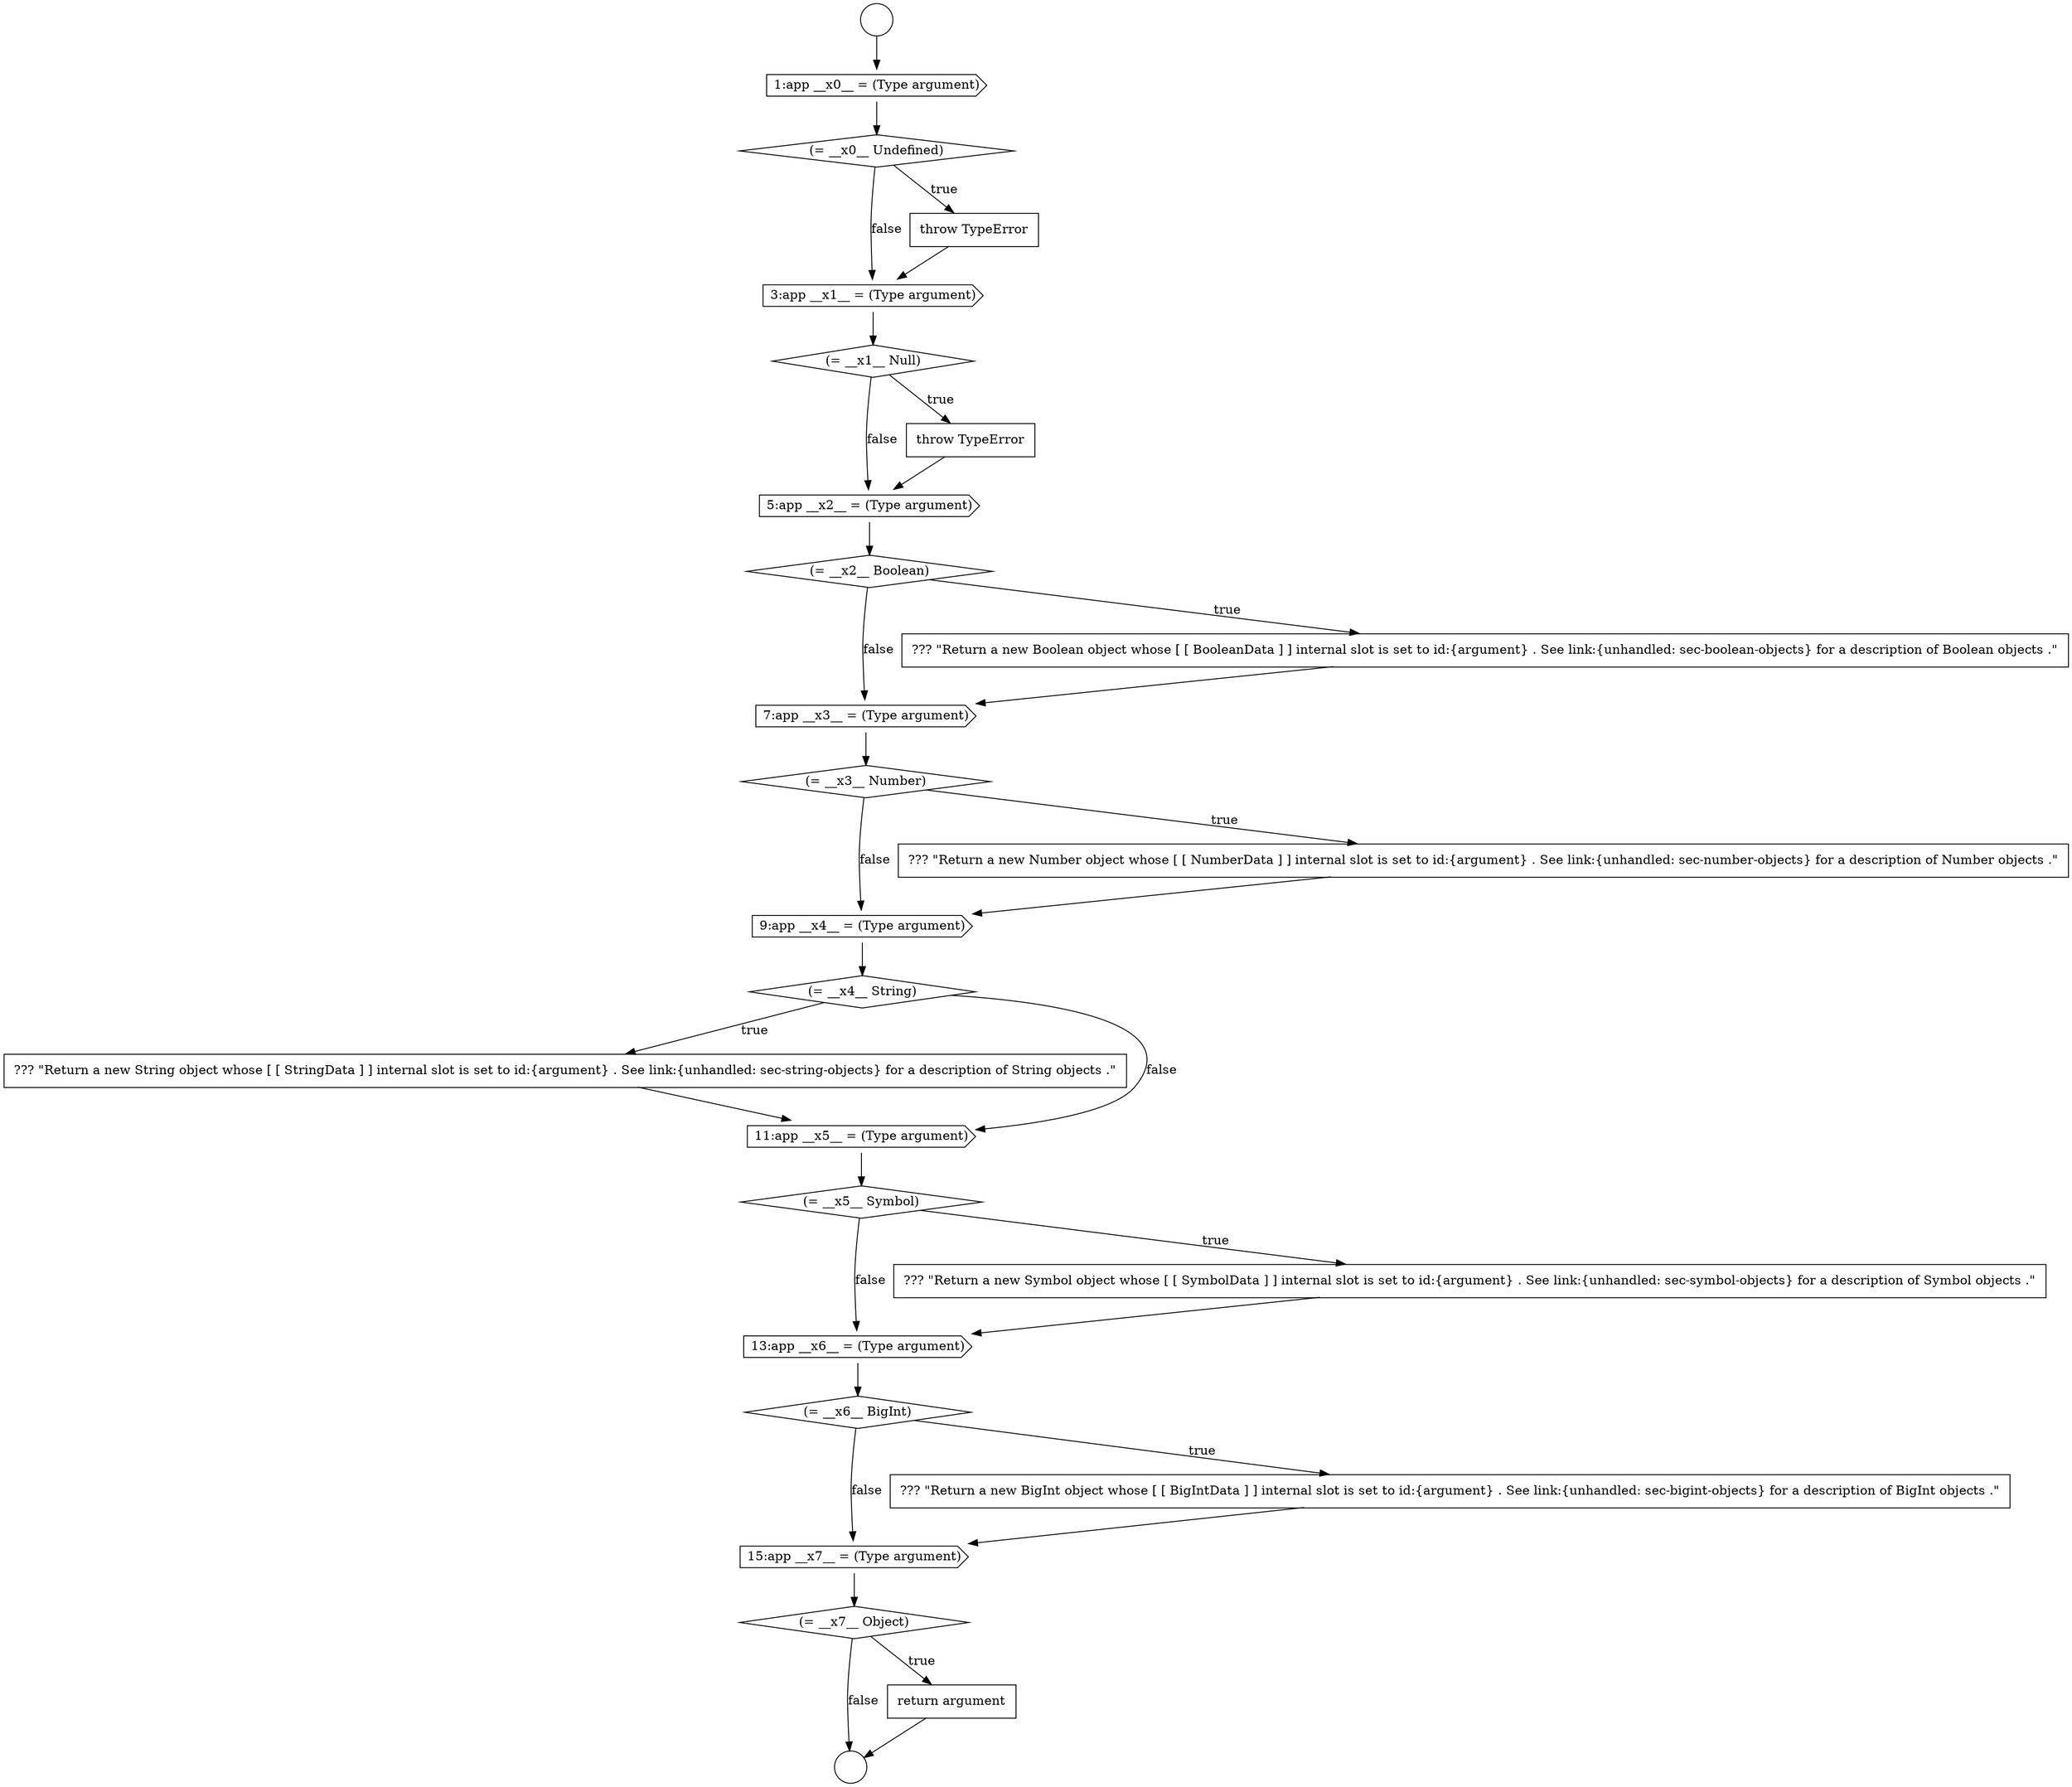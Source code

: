 digraph {
  node21082 [shape=diamond, label=<<font color="black">(= __x4__ String)</font>> color="black" fillcolor="white" style=filled]
  node21079 [shape=diamond, label=<<font color="black">(= __x3__ Number)</font>> color="black" fillcolor="white" style=filled]
  node21075 [shape=cds, label=<<font color="black">5:app __x2__ = (Type argument)</font>> color="black" fillcolor="white" style=filled]
  node21069 [shape=cds, label=<<font color="black">1:app __x0__ = (Type argument)</font>> color="black" fillcolor="white" style=filled]
  node21078 [shape=cds, label=<<font color="black">7:app __x3__ = (Type argument)</font>> color="black" fillcolor="white" style=filled]
  node21083 [shape=none, margin=0, label=<<font color="black">
    <table border="0" cellborder="1" cellspacing="0" cellpadding="10">
      <tr><td align="left">??? &quot;Return a new String object whose [ [ StringData ] ] internal slot is set to id:{argument} . See link:{unhandled: sec-string-objects} for a description of String objects .&quot;</td></tr>
    </table>
  </font>> color="black" fillcolor="white" style=filled]
  node21074 [shape=none, margin=0, label=<<font color="black">
    <table border="0" cellborder="1" cellspacing="0" cellpadding="10">
      <tr><td align="left">throw TypeError</td></tr>
    </table>
  </font>> color="black" fillcolor="white" style=filled]
  node21087 [shape=cds, label=<<font color="black">13:app __x6__ = (Type argument)</font>> color="black" fillcolor="white" style=filled]
  node21084 [shape=cds, label=<<font color="black">11:app __x5__ = (Type argument)</font>> color="black" fillcolor="white" style=filled]
  node21090 [shape=cds, label=<<font color="black">15:app __x7__ = (Type argument)</font>> color="black" fillcolor="white" style=filled]
  node21088 [shape=diamond, label=<<font color="black">(= __x6__ BigInt)</font>> color="black" fillcolor="white" style=filled]
  node21081 [shape=cds, label=<<font color="black">9:app __x4__ = (Type argument)</font>> color="black" fillcolor="white" style=filled]
  node21068 [shape=circle label=" " color="black" fillcolor="white" style=filled]
  node21085 [shape=diamond, label=<<font color="black">(= __x5__ Symbol)</font>> color="black" fillcolor="white" style=filled]
  node21080 [shape=none, margin=0, label=<<font color="black">
    <table border="0" cellborder="1" cellspacing="0" cellpadding="10">
      <tr><td align="left">??? &quot;Return a new Number object whose [ [ NumberData ] ] internal slot is set to id:{argument} . See link:{unhandled: sec-number-objects} for a description of Number objects .&quot;</td></tr>
    </table>
  </font>> color="black" fillcolor="white" style=filled]
  node21076 [shape=diamond, label=<<font color="black">(= __x2__ Boolean)</font>> color="black" fillcolor="white" style=filled]
  node21089 [shape=none, margin=0, label=<<font color="black">
    <table border="0" cellborder="1" cellspacing="0" cellpadding="10">
      <tr><td align="left">??? &quot;Return a new BigInt object whose [ [ BigIntData ] ] internal slot is set to id:{argument} . See link:{unhandled: sec-bigint-objects} for a description of BigInt objects .&quot;</td></tr>
    </table>
  </font>> color="black" fillcolor="white" style=filled]
  node21072 [shape=cds, label=<<font color="black">3:app __x1__ = (Type argument)</font>> color="black" fillcolor="white" style=filled]
  node21092 [shape=none, margin=0, label=<<font color="black">
    <table border="0" cellborder="1" cellspacing="0" cellpadding="10">
      <tr><td align="left">return argument</td></tr>
    </table>
  </font>> color="black" fillcolor="white" style=filled]
  node21086 [shape=none, margin=0, label=<<font color="black">
    <table border="0" cellborder="1" cellspacing="0" cellpadding="10">
      <tr><td align="left">??? &quot;Return a new Symbol object whose [ [ SymbolData ] ] internal slot is set to id:{argument} . See link:{unhandled: sec-symbol-objects} for a description of Symbol objects .&quot;</td></tr>
    </table>
  </font>> color="black" fillcolor="white" style=filled]
  node21091 [shape=diamond, label=<<font color="black">(= __x7__ Object)</font>> color="black" fillcolor="white" style=filled]
  node21070 [shape=diamond, label=<<font color="black">(= __x0__ Undefined)</font>> color="black" fillcolor="white" style=filled]
  node21067 [shape=circle label=" " color="black" fillcolor="white" style=filled]
  node21077 [shape=none, margin=0, label=<<font color="black">
    <table border="0" cellborder="1" cellspacing="0" cellpadding="10">
      <tr><td align="left">??? &quot;Return a new Boolean object whose [ [ BooleanData ] ] internal slot is set to id:{argument} . See link:{unhandled: sec-boolean-objects} for a description of Boolean objects .&quot;</td></tr>
    </table>
  </font>> color="black" fillcolor="white" style=filled]
  node21071 [shape=none, margin=0, label=<<font color="black">
    <table border="0" cellborder="1" cellspacing="0" cellpadding="10">
      <tr><td align="left">throw TypeError</td></tr>
    </table>
  </font>> color="black" fillcolor="white" style=filled]
  node21073 [shape=diamond, label=<<font color="black">(= __x1__ Null)</font>> color="black" fillcolor="white" style=filled]
  node21070 -> node21071 [label=<<font color="black">true</font>> color="black"]
  node21070 -> node21072 [label=<<font color="black">false</font>> color="black"]
  node21082 -> node21083 [label=<<font color="black">true</font>> color="black"]
  node21082 -> node21084 [label=<<font color="black">false</font>> color="black"]
  node21073 -> node21074 [label=<<font color="black">true</font>> color="black"]
  node21073 -> node21075 [label=<<font color="black">false</font>> color="black"]
  node21092 -> node21068 [ color="black"]
  node21084 -> node21085 [ color="black"]
  node21088 -> node21089 [label=<<font color="black">true</font>> color="black"]
  node21088 -> node21090 [label=<<font color="black">false</font>> color="black"]
  node21077 -> node21078 [ color="black"]
  node21087 -> node21088 [ color="black"]
  node21091 -> node21092 [label=<<font color="black">true</font>> color="black"]
  node21091 -> node21068 [label=<<font color="black">false</font>> color="black"]
  node21075 -> node21076 [ color="black"]
  node21069 -> node21070 [ color="black"]
  node21083 -> node21084 [ color="black"]
  node21085 -> node21086 [label=<<font color="black">true</font>> color="black"]
  node21085 -> node21087 [label=<<font color="black">false</font>> color="black"]
  node21076 -> node21077 [label=<<font color="black">true</font>> color="black"]
  node21076 -> node21078 [label=<<font color="black">false</font>> color="black"]
  node21090 -> node21091 [ color="black"]
  node21081 -> node21082 [ color="black"]
  node21086 -> node21087 [ color="black"]
  node21080 -> node21081 [ color="black"]
  node21074 -> node21075 [ color="black"]
  node21079 -> node21080 [label=<<font color="black">true</font>> color="black"]
  node21079 -> node21081 [label=<<font color="black">false</font>> color="black"]
  node21078 -> node21079 [ color="black"]
  node21067 -> node21069 [ color="black"]
  node21071 -> node21072 [ color="black"]
  node21089 -> node21090 [ color="black"]
  node21072 -> node21073 [ color="black"]
}
